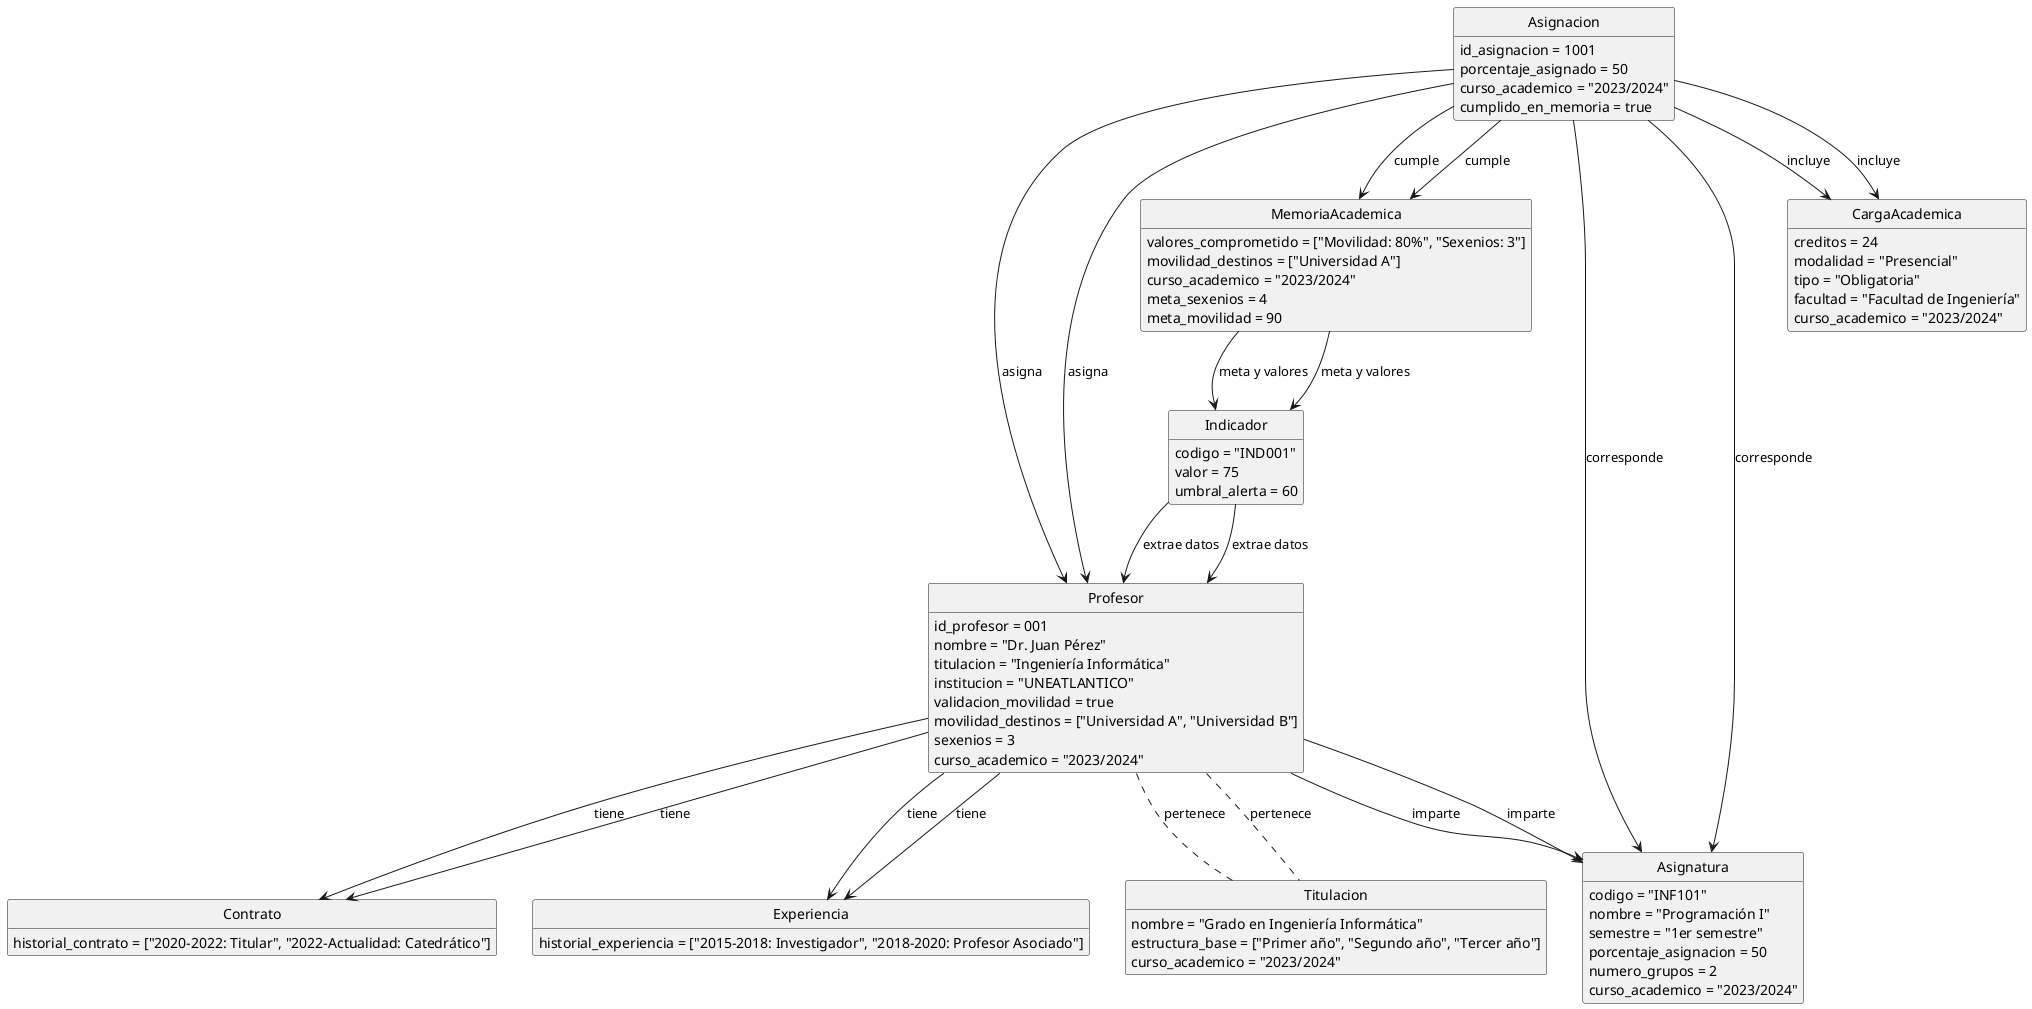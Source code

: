 @startuml

    hide circle
    hide empty members
    Asignacion --> Profesor : asigna
    Asignacion --> Asignatura : corresponde
    Asignacion --> MemoriaAcademica : cumple
    Asignacion --> CargaAcademica : incluye
    MemoriaAcademica --> Indicador : meta y valores
    Indicador --> Profesor : extrae datos
    Profesor --> Contrato : tiene
    Profesor --> Experiencia : tiene
    Profesor --> Asignatura: imparte
    Profesor .. Titulacion : pertenece


class Profesor {
    id_profesor = 001
    nombre = "Dr. Juan Pérez"
    titulacion = "Ingeniería Informática"
    institucion = "UNEATLANTICO"
    validacion_movilidad = true
    movilidad_destinos = ["Universidad A", "Universidad B"]
    sexenios = 3
    curso_academico = "2023/2024"
}

class Contrato {
    historial_contrato = ["2020-2022: Titular", "2022-Actualidad: Catedrático"]
}

class Experiencia {
    historial_experiencia = ["2015-2018: Investigador", "2018-2020: Profesor Asociado"]
}

class Asignatura {
    codigo = "INF101"
    nombre = "Programación I"
    semestre = "1er semestre"
    porcentaje_asignacion = 50
    numero_grupos = 2
    curso_academico = "2023/2024"
}

class Titulacion {
    nombre = "Grado en Ingeniería Informática"
    estructura_base = ["Primer año", "Segundo año", "Tercer año"]
    curso_academico = "2023/2024"
}

class MemoriaAcademica {
    valores_comprometido = ["Movilidad: 80%", "Sexenios: 3"]
    movilidad_destinos = ["Universidad A"]
    curso_academico = "2023/2024"
    meta_sexenios = 4
    meta_movilidad = 90
}

class Indicador {
    codigo = "IND001"
    valor = 75
    umbral_alerta = 60
}

class CargaAcademica {
    creditos = 24
    modalidad = "Presencial"
    tipo = "Obligatoria"
    facultad = "Facultad de Ingeniería"
    curso_academico = "2023/2024"
}

class Asignacion {
    id_asignacion = 1001
    porcentaje_asignado = 50
    curso_academico = "2023/2024"
    cumplido_en_memoria = true
}


Asignacion --> Profesor : asigna
Asignacion --> Asignatura : corresponde
Asignacion --> MemoriaAcademica : cumple
Asignacion --> CargaAcademica : incluye
MemoriaAcademica --> Indicador : meta y valores
Indicador --> Profesor : extrae datos
Profesor --> Contrato : tiene
Profesor --> Experiencia : tiene
Profesor --> Asignatura: imparte
Profesor .. Titulacion : pertenece

@enduml

